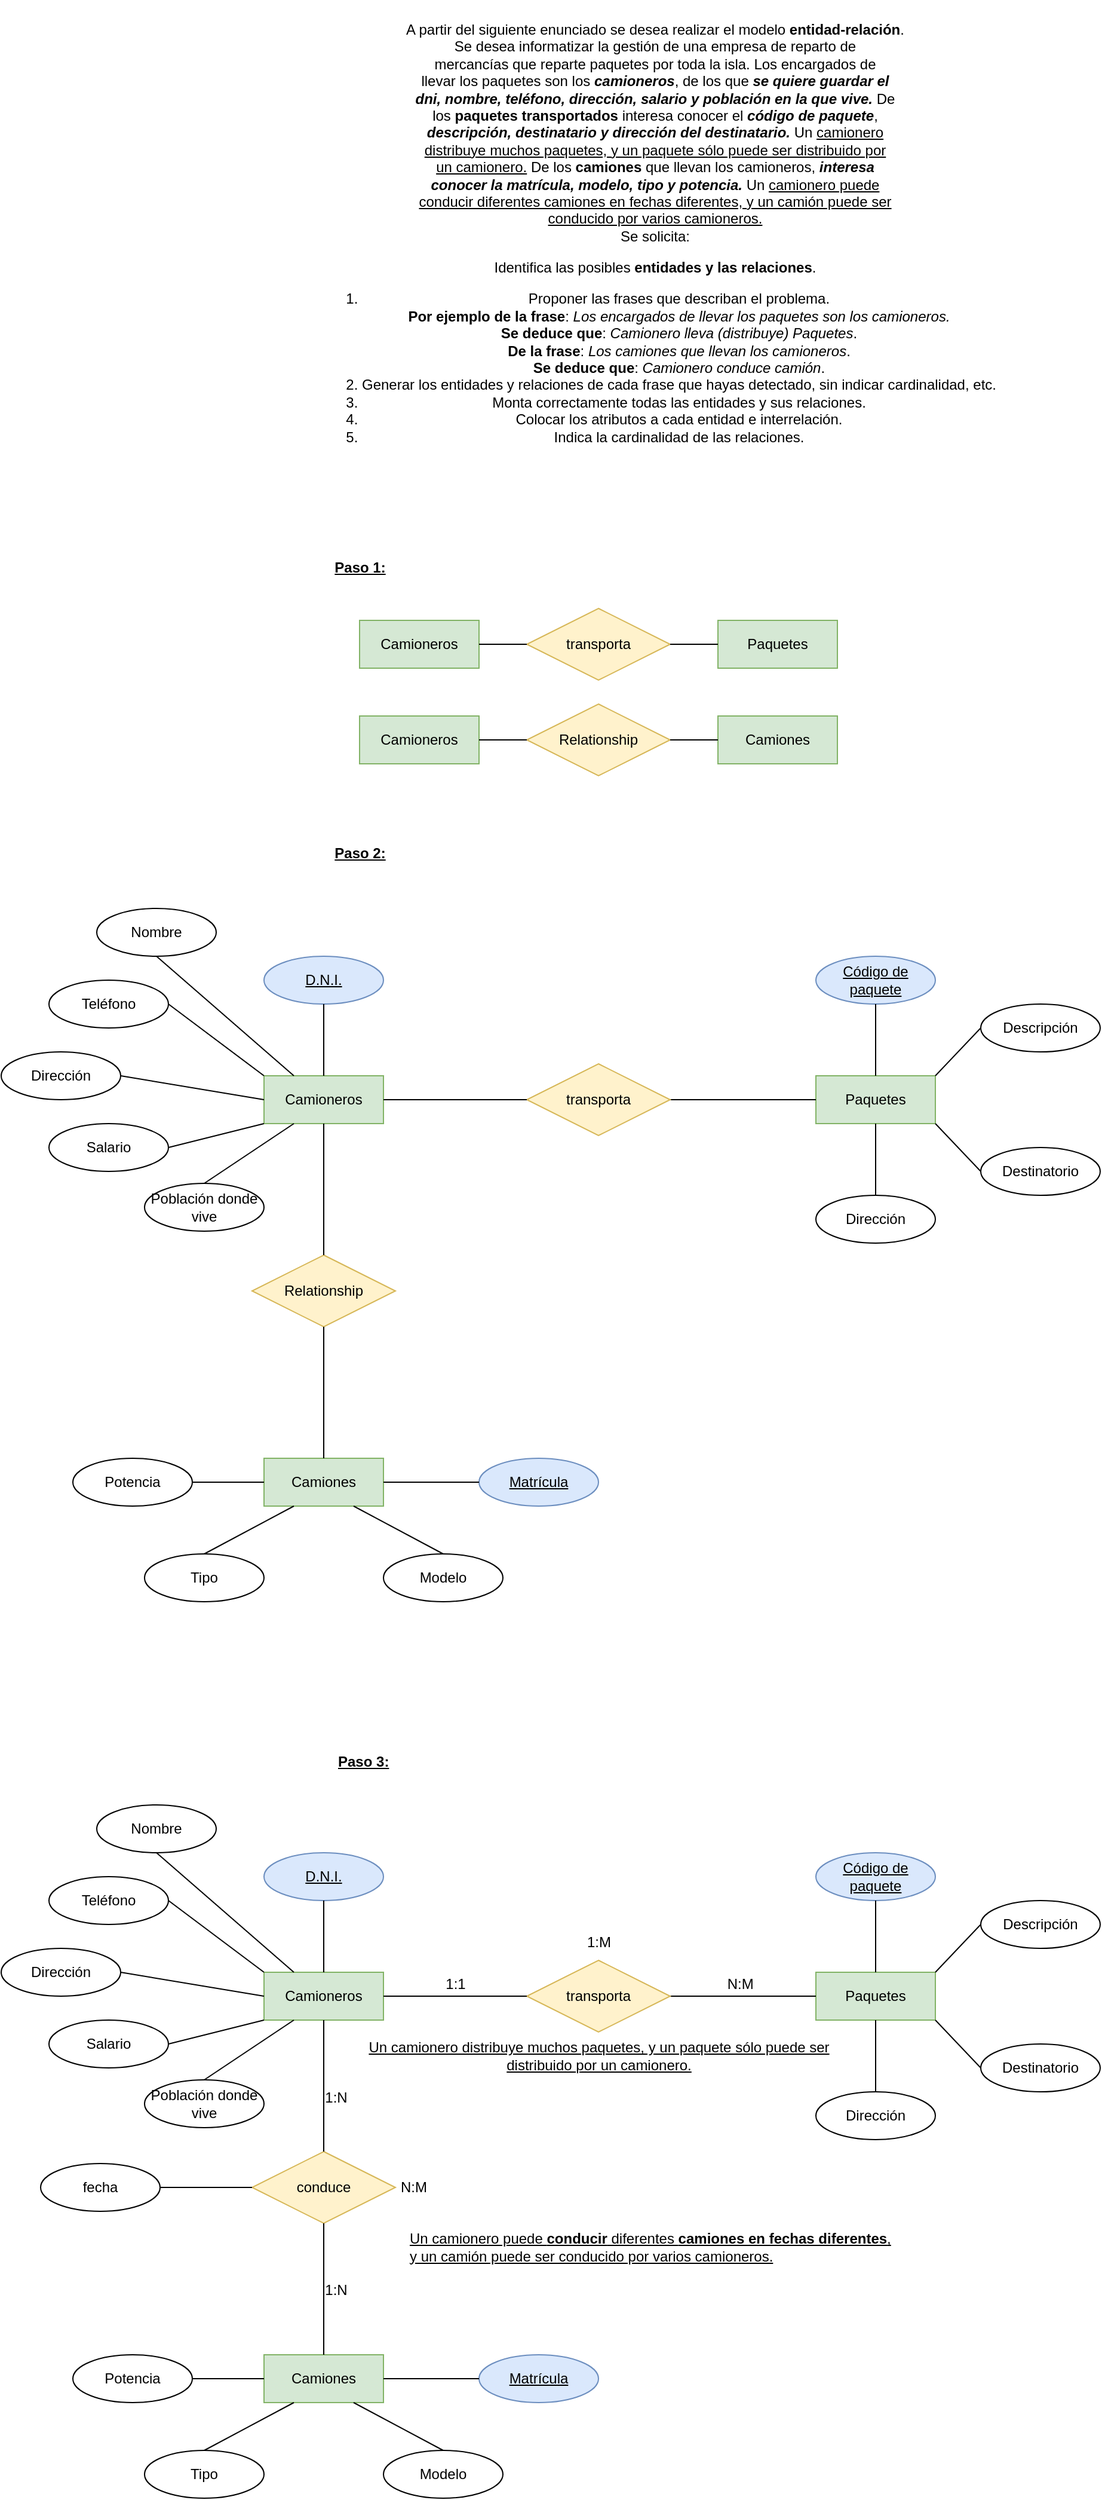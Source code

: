 <mxfile version="20.4.0" type="device"><diagram id="3pl7mdijwYtSRNSGxvLG" name="Ejercicio4"><mxGraphModel dx="3096" dy="876" grid="1" gridSize="10" guides="1" tooltips="1" connect="1" arrows="1" fold="1" page="1" pageScale="1" pageWidth="827" pageHeight="1169" math="0" shadow="0"><root><mxCell id="0"/><mxCell id="1" parent="0"/><mxCell id="mmFd-ZQFQTqR1eN0z9q4-2" value="&lt;p style=&quot;font-size: 12px;&quot; dir=&quot;auto&quot;&gt;&lt;font style=&quot;font-size: 12px;&quot;&gt;A partir del siguiente enunciado se desea realizar el modelo &lt;strong style=&quot;font-size: 12px;&quot;&gt;entidad-relación&lt;/strong&gt;.&lt;br style=&quot;font-size: 12px;&quot;&gt; Se desea informatizar la gestión de una empresa de reparto de &lt;br style=&quot;font-size: 12px;&quot;&gt;mercancías que reparte paquetes por toda la isla. Los encargados de &lt;br style=&quot;font-size: 12px;&quot;&gt;llevar los paquetes son los &lt;b&gt;&lt;i&gt;camioneros&lt;/i&gt;&lt;/b&gt;, de los que &lt;b&gt;&lt;i&gt;se quiere guardar el &lt;br style=&quot;font-size: 12px;&quot;&gt;dni, nombre, teléfono, dirección, salario y población en la que vive.&lt;/i&gt;&lt;/b&gt; De&lt;br style=&quot;font-size: 12px;&quot;&gt; los &lt;b&gt;paquetes transportados&lt;/b&gt; interesa conocer el &lt;i&gt;&lt;b&gt;código de paquete&lt;/b&gt;&lt;/i&gt;, &lt;br style=&quot;font-size: 12px;&quot;&gt;&lt;b&gt;&lt;i&gt;descripción, destinatario y dirección del destinatario.&lt;/i&gt;&lt;/b&gt; Un &lt;u&gt;camionero &lt;br style=&quot;font-size: 12px;&quot;&gt;distribuye muchos paquetes, y un paquete sólo puede ser distribuido por &lt;br style=&quot;font-size: 12px;&quot;&gt;un camionero.&lt;/u&gt; De los &lt;b&gt;camiones&lt;/b&gt; que llevan los camioneros, &lt;b&gt;&lt;i&gt;interesa &lt;br style=&quot;font-size: 12px;&quot;&gt;conocer la matrícula, modelo, tipo y potencia.&lt;/i&gt;&lt;/b&gt; Un &lt;u&gt;camionero puede &lt;br style=&quot;font-size: 12px;&quot;&gt;conducir diferentes camiones en fechas diferentes, y un camión puede ser&lt;br style=&quot;font-size: 12px;&quot;&gt; conducido por varios camioneros.&lt;br style=&quot;font-size: 12px;&quot;&gt;&lt;/u&gt;Se solicita:&lt;/font&gt;&lt;/p&gt;&lt;font style=&quot;font-size: 12px;&quot;&gt;Identifica las posibles &lt;strong style=&quot;font-size: 12px;&quot;&gt;entidades y las relaciones&lt;/strong&gt;.&lt;/font&gt;&lt;ol style=&quot;font-size: 12px;&quot; dir=&quot;auto&quot;&gt;&lt;li style=&quot;font-size: 12px;&quot;&gt;&lt;font style=&quot;font-size: 12px;&quot;&gt;Proponer las frases que describan el problema.&lt;br style=&quot;font-size: 12px;&quot;&gt;&lt;strong style=&quot;font-size: 12px;&quot;&gt;Por ejemplo de la frase&lt;/strong&gt;: &lt;em style=&quot;font-size: 12px;&quot;&gt;Los encargados de llevar los paquetes son los camioneros.&lt;/em&gt;&lt;br style=&quot;font-size: 12px;&quot;&gt;&lt;strong style=&quot;font-size: 12px;&quot;&gt;Se deduce que&lt;/strong&gt;: &lt;em style=&quot;font-size: 12px;&quot;&gt;Camionero lleva (distribuye) Paquetes&lt;/em&gt;.&lt;br style=&quot;font-size: 12px;&quot;&gt;&lt;strong style=&quot;font-size: 12px;&quot;&gt;De la frase&lt;/strong&gt;: &lt;em style=&quot;font-size: 12px;&quot;&gt;Los camiones que llevan los camioneros&lt;/em&gt;.&lt;br style=&quot;font-size: 12px;&quot;&gt;&lt;strong style=&quot;font-size: 12px;&quot;&gt;Se deduce que&lt;/strong&gt;: &lt;em style=&quot;font-size: 12px;&quot;&gt;Camionero conduce camión&lt;/em&gt;.&lt;/font&gt;&lt;/li&gt;&lt;li style=&quot;font-size: 12px;&quot;&gt;&lt;font style=&quot;font-size: 12px;&quot;&gt;Generar los entidades y relaciones de cada frase que hayas detectado, sin indicar cardinalidad, etc.&lt;/font&gt;&lt;/li&gt;&lt;li style=&quot;font-size: 12px;&quot;&gt;&lt;font style=&quot;font-size: 12px;&quot;&gt;Monta correctamente todas las entidades y sus relaciones.&lt;/font&gt;&lt;/li&gt;&lt;li style=&quot;font-size: 12px;&quot;&gt;&lt;font style=&quot;font-size: 12px;&quot;&gt;Colocar los atributos a cada entidad e interrelación.&lt;/font&gt;&lt;/li&gt;&lt;li style=&quot;font-size: 12px;&quot;&gt;&lt;font style=&quot;font-size: 12px;&quot;&gt;Indica la cardinalidad de las relaciones.&lt;/font&gt;&lt;/li&gt;&lt;/ol&gt;" style="text;html=1;align=center;verticalAlign=middle;resizable=0;points=[];autosize=1;strokeColor=none;fillColor=none;fontSize=12;" parent="1" vertex="1"><mxGeometry x="-708" width="590" height="390" as="geometry"/></mxCell><mxCell id="mmFd-ZQFQTqR1eN0z9q4-4" value="Camioneros" style="whiteSpace=wrap;html=1;align=center;fontSize=12;fillColor=#d5e8d4;strokeColor=#82b366;" parent="1" vertex="1"><mxGeometry x="-740" y="900" width="100" height="40" as="geometry"/></mxCell><mxCell id="mmFd-ZQFQTqR1eN0z9q4-5" value="Paquetes" style="whiteSpace=wrap;html=1;align=center;fontSize=12;fillColor=#d5e8d4;strokeColor=#82b366;" parent="1" vertex="1"><mxGeometry x="-278" y="900" width="100" height="40" as="geometry"/></mxCell><mxCell id="mmFd-ZQFQTqR1eN0z9q4-8" style="edgeStyle=orthogonalEdgeStyle;rounded=0;orthogonalLoop=1;jettySize=auto;html=1;exitX=1;exitY=0.5;exitDx=0;exitDy=0;entryX=0;entryY=0.5;entryDx=0;entryDy=0;fontSize=12;endArrow=none;endFill=0;" parent="1" source="mmFd-ZQFQTqR1eN0z9q4-6" target="mmFd-ZQFQTqR1eN0z9q4-5" edge="1"><mxGeometry relative="1" as="geometry"/></mxCell><mxCell id="mmFd-ZQFQTqR1eN0z9q4-6" value="transporta" style="shape=rhombus;perimeter=rhombusPerimeter;whiteSpace=wrap;html=1;align=center;fontSize=12;fillColor=#fff2cc;strokeColor=#d6b656;" parent="1" vertex="1"><mxGeometry x="-520" y="890" width="120" height="60" as="geometry"/></mxCell><mxCell id="mmFd-ZQFQTqR1eN0z9q4-7" value="" style="endArrow=none;html=1;rounded=0;fontSize=12;exitX=1;exitY=0.5;exitDx=0;exitDy=0;entryX=0;entryY=0.5;entryDx=0;entryDy=0;" parent="1" source="mmFd-ZQFQTqR1eN0z9q4-4" target="mmFd-ZQFQTqR1eN0z9q4-6" edge="1"><mxGeometry relative="1" as="geometry"><mxPoint x="-590" y="900" as="sourcePoint"/><mxPoint x="-430" y="900" as="targetPoint"/></mxGeometry></mxCell><mxCell id="mmFd-ZQFQTqR1eN0z9q4-9" value="Camiones" style="whiteSpace=wrap;html=1;align=center;fontSize=12;fillColor=#d5e8d4;strokeColor=#82b366;" parent="1" vertex="1"><mxGeometry x="-740" y="1220" width="100" height="40" as="geometry"/></mxCell><mxCell id="mmFd-ZQFQTqR1eN0z9q4-10" value="Relationship" style="shape=rhombus;perimeter=rhombusPerimeter;whiteSpace=wrap;html=1;align=center;fontSize=12;fillColor=#fff2cc;strokeColor=#d6b656;" parent="1" vertex="1"><mxGeometry x="-750" y="1050" width="120" height="60" as="geometry"/></mxCell><mxCell id="mmFd-ZQFQTqR1eN0z9q4-11" value="" style="endArrow=none;html=1;rounded=0;fontSize=12;exitX=0.5;exitY=0;exitDx=0;exitDy=0;entryX=0.5;entryY=1;entryDx=0;entryDy=0;" parent="1" source="mmFd-ZQFQTqR1eN0z9q4-9" target="mmFd-ZQFQTqR1eN0z9q4-10" edge="1"><mxGeometry relative="1" as="geometry"><mxPoint x="-640" y="1190" as="sourcePoint"/><mxPoint x="-480" y="1190" as="targetPoint"/></mxGeometry></mxCell><mxCell id="mmFd-ZQFQTqR1eN0z9q4-12" value="" style="endArrow=none;html=1;rounded=0;fontSize=12;exitX=0.5;exitY=0;exitDx=0;exitDy=0;entryX=0.5;entryY=1;entryDx=0;entryDy=0;" parent="1" source="mmFd-ZQFQTqR1eN0z9q4-10" target="mmFd-ZQFQTqR1eN0z9q4-4" edge="1"><mxGeometry relative="1" as="geometry"><mxPoint x="-630" y="1010" as="sourcePoint"/><mxPoint x="-470" y="1010" as="targetPoint"/></mxGeometry></mxCell><mxCell id="mmFd-ZQFQTqR1eN0z9q4-13" value="D.N.I." style="ellipse;whiteSpace=wrap;html=1;align=center;fontStyle=4;fontSize=12;fillColor=#dae8fc;strokeColor=#6c8ebf;" parent="1" vertex="1"><mxGeometry x="-740" y="800" width="100" height="40" as="geometry"/></mxCell><mxCell id="mmFd-ZQFQTqR1eN0z9q4-14" value="Nombre" style="ellipse;whiteSpace=wrap;html=1;align=center;fontSize=12;" parent="1" vertex="1"><mxGeometry x="-880" y="760" width="100" height="40" as="geometry"/></mxCell><mxCell id="mmFd-ZQFQTqR1eN0z9q4-15" value="Teléfono" style="ellipse;whiteSpace=wrap;html=1;align=center;fontSize=12;" parent="1" vertex="1"><mxGeometry x="-920" y="820" width="100" height="40" as="geometry"/></mxCell><mxCell id="mmFd-ZQFQTqR1eN0z9q4-16" value="Dirección" style="ellipse;whiteSpace=wrap;html=1;align=center;fontSize=12;" parent="1" vertex="1"><mxGeometry x="-960" y="880" width="100" height="40" as="geometry"/></mxCell><mxCell id="mmFd-ZQFQTqR1eN0z9q4-17" value="Salario" style="ellipse;whiteSpace=wrap;html=1;align=center;fontSize=12;" parent="1" vertex="1"><mxGeometry x="-920" y="940" width="100" height="40" as="geometry"/></mxCell><mxCell id="mmFd-ZQFQTqR1eN0z9q4-18" value="Población donde vive" style="ellipse;whiteSpace=wrap;html=1;align=center;fontSize=12;" parent="1" vertex="1"><mxGeometry x="-840" y="990" width="100" height="40" as="geometry"/></mxCell><mxCell id="mmFd-ZQFQTqR1eN0z9q4-20" value="" style="endArrow=none;html=1;rounded=0;fontSize=12;exitX=0.5;exitY=1;exitDx=0;exitDy=0;entryX=0.5;entryY=0;entryDx=0;entryDy=0;" parent="1" source="mmFd-ZQFQTqR1eN0z9q4-13" target="mmFd-ZQFQTqR1eN0z9q4-4" edge="1"><mxGeometry relative="1" as="geometry"><mxPoint x="-670" y="870" as="sourcePoint"/><mxPoint x="-520" y="870" as="targetPoint"/></mxGeometry></mxCell><mxCell id="mmFd-ZQFQTqR1eN0z9q4-21" value="" style="endArrow=none;html=1;rounded=0;fontSize=12;exitX=0.5;exitY=1;exitDx=0;exitDy=0;entryX=0.25;entryY=0;entryDx=0;entryDy=0;" parent="1" source="mmFd-ZQFQTqR1eN0z9q4-14" target="mmFd-ZQFQTqR1eN0z9q4-4" edge="1"><mxGeometry relative="1" as="geometry"><mxPoint x="-750" y="870" as="sourcePoint"/><mxPoint x="-590" y="870" as="targetPoint"/></mxGeometry></mxCell><mxCell id="mmFd-ZQFQTqR1eN0z9q4-22" value="" style="endArrow=none;html=1;rounded=0;fontSize=12;exitX=1;exitY=0.5;exitDx=0;exitDy=0;entryX=0;entryY=0;entryDx=0;entryDy=0;" parent="1" source="mmFd-ZQFQTqR1eN0z9q4-15" target="mmFd-ZQFQTqR1eN0z9q4-4" edge="1"><mxGeometry relative="1" as="geometry"><mxPoint x="-800" y="920" as="sourcePoint"/><mxPoint x="-640" y="920" as="targetPoint"/></mxGeometry></mxCell><mxCell id="mmFd-ZQFQTqR1eN0z9q4-23" value="" style="endArrow=none;html=1;rounded=0;fontSize=12;exitX=1;exitY=0.5;exitDx=0;exitDy=0;entryX=0;entryY=0.5;entryDx=0;entryDy=0;" parent="1" source="mmFd-ZQFQTqR1eN0z9q4-16" target="mmFd-ZQFQTqR1eN0z9q4-4" edge="1"><mxGeometry relative="1" as="geometry"><mxPoint x="-790" y="970" as="sourcePoint"/><mxPoint x="-630" y="970" as="targetPoint"/></mxGeometry></mxCell><mxCell id="mmFd-ZQFQTqR1eN0z9q4-24" value="" style="endArrow=none;html=1;rounded=0;fontSize=12;exitX=1;exitY=0.5;exitDx=0;exitDy=0;entryX=0;entryY=1;entryDx=0;entryDy=0;" parent="1" source="mmFd-ZQFQTqR1eN0z9q4-17" target="mmFd-ZQFQTqR1eN0z9q4-4" edge="1"><mxGeometry relative="1" as="geometry"><mxPoint x="-760" y="960" as="sourcePoint"/><mxPoint x="-600" y="960" as="targetPoint"/></mxGeometry></mxCell><mxCell id="mmFd-ZQFQTqR1eN0z9q4-25" value="" style="endArrow=none;html=1;rounded=0;fontSize=12;exitX=0.5;exitY=0;exitDx=0;exitDy=0;entryX=0.25;entryY=1;entryDx=0;entryDy=0;" parent="1" source="mmFd-ZQFQTqR1eN0z9q4-18" target="mmFd-ZQFQTqR1eN0z9q4-4" edge="1"><mxGeometry relative="1" as="geometry"><mxPoint x="-710" y="990" as="sourcePoint"/><mxPoint x="-550" y="990" as="targetPoint"/></mxGeometry></mxCell><mxCell id="mmFd-ZQFQTqR1eN0z9q4-26" value="Código de paquete" style="ellipse;whiteSpace=wrap;html=1;align=center;fontStyle=4;fontSize=12;fillColor=#dae8fc;strokeColor=#6c8ebf;" parent="1" vertex="1"><mxGeometry x="-278" y="800" width="100" height="40" as="geometry"/></mxCell><mxCell id="mmFd-ZQFQTqR1eN0z9q4-27" value="Descripción" style="ellipse;whiteSpace=wrap;html=1;align=center;fontSize=12;" parent="1" vertex="1"><mxGeometry x="-140" y="840" width="100" height="40" as="geometry"/></mxCell><mxCell id="mmFd-ZQFQTqR1eN0z9q4-28" value="Destinatorio" style="ellipse;whiteSpace=wrap;html=1;align=center;fontSize=12;" parent="1" vertex="1"><mxGeometry x="-140" y="960" width="100" height="40" as="geometry"/></mxCell><mxCell id="mmFd-ZQFQTqR1eN0z9q4-29" value="Dirección" style="ellipse;whiteSpace=wrap;html=1;align=center;fontSize=12;" parent="1" vertex="1"><mxGeometry x="-278" y="1000" width="100" height="40" as="geometry"/></mxCell><mxCell id="mmFd-ZQFQTqR1eN0z9q4-30" value="" style="endArrow=none;html=1;rounded=0;fontSize=12;exitX=0.5;exitY=1;exitDx=0;exitDy=0;entryX=0.5;entryY=0;entryDx=0;entryDy=0;" parent="1" source="mmFd-ZQFQTqR1eN0z9q4-26" target="mmFd-ZQFQTqR1eN0z9q4-5" edge="1"><mxGeometry relative="1" as="geometry"><mxPoint x="-240" y="880" as="sourcePoint"/><mxPoint x="-80" y="880" as="targetPoint"/></mxGeometry></mxCell><mxCell id="mmFd-ZQFQTqR1eN0z9q4-31" value="" style="endArrow=none;html=1;rounded=0;fontSize=12;exitX=1;exitY=0;exitDx=0;exitDy=0;entryX=0;entryY=0.5;entryDx=0;entryDy=0;" parent="1" source="mmFd-ZQFQTqR1eN0z9q4-5" target="mmFd-ZQFQTqR1eN0z9q4-27" edge="1"><mxGeometry relative="1" as="geometry"><mxPoint x="-160" y="910" as="sourcePoint"/><mxPoint y="910" as="targetPoint"/></mxGeometry></mxCell><mxCell id="mmFd-ZQFQTqR1eN0z9q4-32" value="" style="endArrow=none;html=1;rounded=0;fontSize=12;exitX=1;exitY=1;exitDx=0;exitDy=0;entryX=0;entryY=0.5;entryDx=0;entryDy=0;" parent="1" source="mmFd-ZQFQTqR1eN0z9q4-5" target="mmFd-ZQFQTqR1eN0z9q4-28" edge="1"><mxGeometry relative="1" as="geometry"><mxPoint x="-130" y="930" as="sourcePoint"/><mxPoint x="30" y="930" as="targetPoint"/></mxGeometry></mxCell><mxCell id="mmFd-ZQFQTqR1eN0z9q4-33" value="" style="endArrow=none;html=1;rounded=0;fontSize=12;exitX=0.5;exitY=1;exitDx=0;exitDy=0;entryX=0.5;entryY=0;entryDx=0;entryDy=0;" parent="1" source="mmFd-ZQFQTqR1eN0z9q4-5" target="mmFd-ZQFQTqR1eN0z9q4-29" edge="1"><mxGeometry relative="1" as="geometry"><mxPoint x="-180" y="990" as="sourcePoint"/><mxPoint x="-20" y="990" as="targetPoint"/></mxGeometry></mxCell><mxCell id="mmFd-ZQFQTqR1eN0z9q4-34" value="Matrícula" style="ellipse;whiteSpace=wrap;html=1;align=center;fontStyle=4;fontSize=12;fillColor=#dae8fc;strokeColor=#6c8ebf;" parent="1" vertex="1"><mxGeometry x="-560" y="1220" width="100" height="40" as="geometry"/></mxCell><mxCell id="mmFd-ZQFQTqR1eN0z9q4-35" value="Modelo" style="ellipse;whiteSpace=wrap;html=1;align=center;fontSize=12;" parent="1" vertex="1"><mxGeometry x="-640" y="1300" width="100" height="40" as="geometry"/></mxCell><mxCell id="mmFd-ZQFQTqR1eN0z9q4-36" value="Tipo" style="ellipse;whiteSpace=wrap;html=1;align=center;fontSize=12;" parent="1" vertex="1"><mxGeometry x="-840" y="1300" width="100" height="40" as="geometry"/></mxCell><mxCell id="mmFd-ZQFQTqR1eN0z9q4-37" value="Potencia" style="ellipse;whiteSpace=wrap;html=1;align=center;fontSize=12;" parent="1" vertex="1"><mxGeometry x="-900" y="1220" width="100" height="40" as="geometry"/></mxCell><mxCell id="mmFd-ZQFQTqR1eN0z9q4-39" value="" style="endArrow=none;html=1;rounded=0;fontSize=12;exitX=0.5;exitY=0;exitDx=0;exitDy=0;entryX=0.25;entryY=1;entryDx=0;entryDy=0;" parent="1" source="mmFd-ZQFQTqR1eN0z9q4-36" target="mmFd-ZQFQTqR1eN0z9q4-9" edge="1"><mxGeometry relative="1" as="geometry"><mxPoint x="-740" y="1370" as="sourcePoint"/><mxPoint x="-580" y="1370" as="targetPoint"/></mxGeometry></mxCell><mxCell id="mmFd-ZQFQTqR1eN0z9q4-40" value="" style="endArrow=none;html=1;rounded=0;fontSize=12;entryX=0;entryY=0.5;entryDx=0;entryDy=0;exitX=1;exitY=0.5;exitDx=0;exitDy=0;" parent="1" source="mmFd-ZQFQTqR1eN0z9q4-37" target="mmFd-ZQFQTqR1eN0z9q4-9" edge="1"><mxGeometry relative="1" as="geometry"><mxPoint x="-890" y="1290" as="sourcePoint"/><mxPoint x="-730" y="1290" as="targetPoint"/></mxGeometry></mxCell><mxCell id="mmFd-ZQFQTqR1eN0z9q4-41" value="" style="endArrow=none;html=1;rounded=0;fontSize=12;exitX=0.75;exitY=1;exitDx=0;exitDy=0;entryX=0.5;entryY=0;entryDx=0;entryDy=0;" parent="1" source="mmFd-ZQFQTqR1eN0z9q4-9" target="mmFd-ZQFQTqR1eN0z9q4-35" edge="1"><mxGeometry relative="1" as="geometry"><mxPoint x="-670" y="1310" as="sourcePoint"/><mxPoint x="-510" y="1310" as="targetPoint"/></mxGeometry></mxCell><mxCell id="mmFd-ZQFQTqR1eN0z9q4-42" value="" style="endArrow=none;html=1;rounded=0;fontSize=12;exitX=1;exitY=0.5;exitDx=0;exitDy=0;entryX=0;entryY=0.5;entryDx=0;entryDy=0;" parent="1" source="mmFd-ZQFQTqR1eN0z9q4-9" target="mmFd-ZQFQTqR1eN0z9q4-34" edge="1"><mxGeometry relative="1" as="geometry"><mxPoint x="-630" y="1250" as="sourcePoint"/><mxPoint x="-470" y="1250" as="targetPoint"/></mxGeometry></mxCell><mxCell id="i99W-4hkIwlJQHKhUWkC-1" value="Paso 1:" style="text;html=1;align=center;verticalAlign=middle;resizable=0;points=[];autosize=1;strokeColor=none;fillColor=none;fontStyle=5" vertex="1" parent="1"><mxGeometry x="-695" y="460" width="70" height="30" as="geometry"/></mxCell><mxCell id="i99W-4hkIwlJQHKhUWkC-5" value="Camioneros" style="whiteSpace=wrap;html=1;align=center;fontSize=12;fillColor=#d5e8d4;strokeColor=#82b366;" vertex="1" parent="1"><mxGeometry x="-660" y="519" width="100" height="40" as="geometry"/></mxCell><mxCell id="i99W-4hkIwlJQHKhUWkC-6" value="Paquetes" style="whiteSpace=wrap;html=1;align=center;fontSize=12;fillColor=#d5e8d4;strokeColor=#82b366;" vertex="1" parent="1"><mxGeometry x="-360" y="519" width="100" height="40" as="geometry"/></mxCell><mxCell id="i99W-4hkIwlJQHKhUWkC-7" value="transporta" style="shape=rhombus;perimeter=rhombusPerimeter;whiteSpace=wrap;html=1;align=center;fontSize=12;fillColor=#fff2cc;strokeColor=#d6b656;" vertex="1" parent="1"><mxGeometry x="-520" y="509" width="120" height="60" as="geometry"/></mxCell><mxCell id="i99W-4hkIwlJQHKhUWkC-8" value="Camiones" style="whiteSpace=wrap;html=1;align=center;fontSize=12;fillColor=#d5e8d4;strokeColor=#82b366;" vertex="1" parent="1"><mxGeometry x="-360" y="599" width="100" height="40" as="geometry"/></mxCell><mxCell id="i99W-4hkIwlJQHKhUWkC-9" value="Relationship" style="shape=rhombus;perimeter=rhombusPerimeter;whiteSpace=wrap;html=1;align=center;fontSize=12;fillColor=#fff2cc;strokeColor=#d6b656;" vertex="1" parent="1"><mxGeometry x="-520" y="589" width="120" height="60" as="geometry"/></mxCell><mxCell id="i99W-4hkIwlJQHKhUWkC-10" value="Camioneros" style="whiteSpace=wrap;html=1;align=center;fontSize=12;fillColor=#d5e8d4;strokeColor=#82b366;" vertex="1" parent="1"><mxGeometry x="-660" y="599" width="100" height="40" as="geometry"/></mxCell><mxCell id="i99W-4hkIwlJQHKhUWkC-15" value="" style="endArrow=none;html=1;rounded=0;exitX=1;exitY=0.5;exitDx=0;exitDy=0;entryX=0;entryY=0.5;entryDx=0;entryDy=0;" edge="1" parent="1" source="i99W-4hkIwlJQHKhUWkC-5" target="i99W-4hkIwlJQHKhUWkC-7"><mxGeometry relative="1" as="geometry"><mxPoint x="-530" y="620" as="sourcePoint"/><mxPoint x="-370" y="620" as="targetPoint"/></mxGeometry></mxCell><mxCell id="i99W-4hkIwlJQHKhUWkC-16" value="" style="endArrow=none;html=1;rounded=0;exitX=1;exitY=0.5;exitDx=0;exitDy=0;entryX=0;entryY=0.5;entryDx=0;entryDy=0;" edge="1" parent="1" source="i99W-4hkIwlJQHKhUWkC-7" target="i99W-4hkIwlJQHKhUWkC-6"><mxGeometry relative="1" as="geometry"><mxPoint x="-370" y="580" as="sourcePoint"/><mxPoint x="-380" y="580" as="targetPoint"/></mxGeometry></mxCell><mxCell id="i99W-4hkIwlJQHKhUWkC-17" value="" style="endArrow=none;html=1;rounded=0;exitX=1;exitY=0.5;exitDx=0;exitDy=0;entryX=0;entryY=0.5;entryDx=0;entryDy=0;" edge="1" parent="1" source="i99W-4hkIwlJQHKhUWkC-10" target="i99W-4hkIwlJQHKhUWkC-9"><mxGeometry relative="1" as="geometry"><mxPoint x="-520" y="560" as="sourcePoint"/><mxPoint x="-360" y="560" as="targetPoint"/></mxGeometry></mxCell><mxCell id="i99W-4hkIwlJQHKhUWkC-18" value="" style="endArrow=none;html=1;rounded=0;exitX=1;exitY=0.5;exitDx=0;exitDy=0;entryX=0;entryY=0.5;entryDx=0;entryDy=0;" edge="1" parent="1" source="i99W-4hkIwlJQHKhUWkC-9" target="i99W-4hkIwlJQHKhUWkC-8"><mxGeometry relative="1" as="geometry"><mxPoint x="-390" y="680" as="sourcePoint"/><mxPoint x="-230" y="680" as="targetPoint"/></mxGeometry></mxCell><mxCell id="i99W-4hkIwlJQHKhUWkC-19" value="Paso 2:" style="text;html=1;align=center;verticalAlign=middle;resizable=0;points=[];autosize=1;strokeColor=none;fillColor=none;fontStyle=5" vertex="1" parent="1"><mxGeometry x="-695" y="699" width="70" height="30" as="geometry"/></mxCell><mxCell id="i99W-4hkIwlJQHKhUWkC-21" value="Paso 3:" style="text;whiteSpace=wrap;html=1;fontStyle=5" vertex="1" parent="1"><mxGeometry x="-680" y="1460" width="70" height="40" as="geometry"/></mxCell><mxCell id="i99W-4hkIwlJQHKhUWkC-22" value="Camioneros" style="whiteSpace=wrap;html=1;align=center;fontSize=12;fillColor=#d5e8d4;strokeColor=#82b366;" vertex="1" parent="1"><mxGeometry x="-740" y="1650" width="100" height="40" as="geometry"/></mxCell><mxCell id="i99W-4hkIwlJQHKhUWkC-23" value="Paquetes" style="whiteSpace=wrap;html=1;align=center;fontSize=12;fillColor=#d5e8d4;strokeColor=#82b366;" vertex="1" parent="1"><mxGeometry x="-278" y="1650" width="100" height="40" as="geometry"/></mxCell><mxCell id="i99W-4hkIwlJQHKhUWkC-24" style="edgeStyle=orthogonalEdgeStyle;rounded=0;orthogonalLoop=1;jettySize=auto;html=1;exitX=1;exitY=0.5;exitDx=0;exitDy=0;entryX=0;entryY=0.5;entryDx=0;entryDy=0;fontSize=12;endArrow=none;endFill=0;" edge="1" parent="1" source="i99W-4hkIwlJQHKhUWkC-25" target="i99W-4hkIwlJQHKhUWkC-23"><mxGeometry relative="1" as="geometry"/></mxCell><mxCell id="i99W-4hkIwlJQHKhUWkC-61" value="N:M&amp;nbsp;" style="edgeLabel;html=1;align=center;verticalAlign=middle;resizable=0;points=[];fontSize=12;" vertex="1" connectable="0" parent="i99W-4hkIwlJQHKhUWkC-24"><mxGeometry x="-0.227" y="2" relative="1" as="geometry"><mxPoint x="13" y="-8" as="offset"/></mxGeometry></mxCell><mxCell id="i99W-4hkIwlJQHKhUWkC-25" value="transporta" style="shape=rhombus;perimeter=rhombusPerimeter;whiteSpace=wrap;html=1;align=center;fontSize=12;fillColor=#fff2cc;strokeColor=#d6b656;" vertex="1" parent="1"><mxGeometry x="-520" y="1640" width="120" height="60" as="geometry"/></mxCell><mxCell id="i99W-4hkIwlJQHKhUWkC-26" value="" style="endArrow=none;html=1;rounded=0;fontSize=12;exitX=1;exitY=0.5;exitDx=0;exitDy=0;entryX=0;entryY=0.5;entryDx=0;entryDy=0;" edge="1" parent="1" source="i99W-4hkIwlJQHKhUWkC-22" target="i99W-4hkIwlJQHKhUWkC-25"><mxGeometry relative="1" as="geometry"><mxPoint x="-590" y="1650" as="sourcePoint"/><mxPoint x="-430" y="1650" as="targetPoint"/></mxGeometry></mxCell><mxCell id="i99W-4hkIwlJQHKhUWkC-62" value="1:1" style="edgeLabel;html=1;align=center;verticalAlign=middle;resizable=0;points=[];fontSize=12;" vertex="1" connectable="0" parent="i99W-4hkIwlJQHKhUWkC-26"><mxGeometry x="0.286" relative="1" as="geometry"><mxPoint x="-17" y="-10" as="offset"/></mxGeometry></mxCell><mxCell id="i99W-4hkIwlJQHKhUWkC-27" value="Camiones" style="whiteSpace=wrap;html=1;align=center;fontSize=12;fillColor=#d5e8d4;strokeColor=#82b366;" vertex="1" parent="1"><mxGeometry x="-740" y="1970" width="100" height="40" as="geometry"/></mxCell><mxCell id="i99W-4hkIwlJQHKhUWkC-28" value="conduce" style="shape=rhombus;perimeter=rhombusPerimeter;whiteSpace=wrap;html=1;align=center;fontSize=12;fillColor=#fff2cc;strokeColor=#d6b656;" vertex="1" parent="1"><mxGeometry x="-750" y="1800" width="120" height="60" as="geometry"/></mxCell><mxCell id="i99W-4hkIwlJQHKhUWkC-29" value="" style="endArrow=none;html=1;rounded=0;fontSize=12;exitX=0.5;exitY=0;exitDx=0;exitDy=0;entryX=0.5;entryY=1;entryDx=0;entryDy=0;" edge="1" parent="1" source="i99W-4hkIwlJQHKhUWkC-27" target="i99W-4hkIwlJQHKhUWkC-28"><mxGeometry relative="1" as="geometry"><mxPoint x="-640" y="1940" as="sourcePoint"/><mxPoint x="-480" y="1940" as="targetPoint"/></mxGeometry></mxCell><mxCell id="i99W-4hkIwlJQHKhUWkC-67" value="1:N" style="edgeLabel;html=1;align=center;verticalAlign=middle;resizable=0;points=[];fontSize=12;" vertex="1" connectable="0" parent="i99W-4hkIwlJQHKhUWkC-29"><mxGeometry x="-0.226" y="-1" relative="1" as="geometry"><mxPoint x="9" y="-12" as="offset"/></mxGeometry></mxCell><mxCell id="i99W-4hkIwlJQHKhUWkC-30" value="" style="endArrow=none;html=1;rounded=0;fontSize=12;exitX=0.5;exitY=0;exitDx=0;exitDy=0;entryX=0.5;entryY=1;entryDx=0;entryDy=0;" edge="1" parent="1" source="i99W-4hkIwlJQHKhUWkC-28" target="i99W-4hkIwlJQHKhUWkC-22"><mxGeometry relative="1" as="geometry"><mxPoint x="-630" y="1760" as="sourcePoint"/><mxPoint x="-470" y="1760" as="targetPoint"/></mxGeometry></mxCell><mxCell id="i99W-4hkIwlJQHKhUWkC-68" value="1:N" style="edgeLabel;html=1;align=center;verticalAlign=middle;resizable=0;points=[];fontSize=12;" vertex="1" connectable="0" parent="i99W-4hkIwlJQHKhUWkC-30"><mxGeometry x="-0.486" y="-1" relative="1" as="geometry"><mxPoint x="9" y="-17" as="offset"/></mxGeometry></mxCell><mxCell id="i99W-4hkIwlJQHKhUWkC-31" value="D.N.I." style="ellipse;whiteSpace=wrap;html=1;align=center;fontStyle=4;fontSize=12;fillColor=#dae8fc;strokeColor=#6c8ebf;" vertex="1" parent="1"><mxGeometry x="-740" y="1550" width="100" height="40" as="geometry"/></mxCell><mxCell id="i99W-4hkIwlJQHKhUWkC-32" value="Nombre" style="ellipse;whiteSpace=wrap;html=1;align=center;fontSize=12;" vertex="1" parent="1"><mxGeometry x="-880" y="1510" width="100" height="40" as="geometry"/></mxCell><mxCell id="i99W-4hkIwlJQHKhUWkC-33" value="Teléfono" style="ellipse;whiteSpace=wrap;html=1;align=center;fontSize=12;" vertex="1" parent="1"><mxGeometry x="-920" y="1570" width="100" height="40" as="geometry"/></mxCell><mxCell id="i99W-4hkIwlJQHKhUWkC-34" value="Dirección" style="ellipse;whiteSpace=wrap;html=1;align=center;fontSize=12;" vertex="1" parent="1"><mxGeometry x="-960" y="1630" width="100" height="40" as="geometry"/></mxCell><mxCell id="i99W-4hkIwlJQHKhUWkC-35" value="Salario" style="ellipse;whiteSpace=wrap;html=1;align=center;fontSize=12;" vertex="1" parent="1"><mxGeometry x="-920" y="1690" width="100" height="40" as="geometry"/></mxCell><mxCell id="i99W-4hkIwlJQHKhUWkC-36" value="Población donde vive" style="ellipse;whiteSpace=wrap;html=1;align=center;fontSize=12;" vertex="1" parent="1"><mxGeometry x="-840" y="1740" width="100" height="40" as="geometry"/></mxCell><mxCell id="i99W-4hkIwlJQHKhUWkC-37" value="" style="endArrow=none;html=1;rounded=0;fontSize=12;exitX=0.5;exitY=1;exitDx=0;exitDy=0;entryX=0.5;entryY=0;entryDx=0;entryDy=0;" edge="1" parent="1" source="i99W-4hkIwlJQHKhUWkC-31" target="i99W-4hkIwlJQHKhUWkC-22"><mxGeometry relative="1" as="geometry"><mxPoint x="-670" y="1620" as="sourcePoint"/><mxPoint x="-520" y="1620" as="targetPoint"/></mxGeometry></mxCell><mxCell id="i99W-4hkIwlJQHKhUWkC-38" value="" style="endArrow=none;html=1;rounded=0;fontSize=12;exitX=0.5;exitY=1;exitDx=0;exitDy=0;entryX=0.25;entryY=0;entryDx=0;entryDy=0;" edge="1" parent="1" source="i99W-4hkIwlJQHKhUWkC-32" target="i99W-4hkIwlJQHKhUWkC-22"><mxGeometry relative="1" as="geometry"><mxPoint x="-750" y="1620" as="sourcePoint"/><mxPoint x="-590" y="1620" as="targetPoint"/></mxGeometry></mxCell><mxCell id="i99W-4hkIwlJQHKhUWkC-39" value="" style="endArrow=none;html=1;rounded=0;fontSize=12;exitX=1;exitY=0.5;exitDx=0;exitDy=0;entryX=0;entryY=0;entryDx=0;entryDy=0;" edge="1" parent="1" source="i99W-4hkIwlJQHKhUWkC-33" target="i99W-4hkIwlJQHKhUWkC-22"><mxGeometry relative="1" as="geometry"><mxPoint x="-800" y="1670" as="sourcePoint"/><mxPoint x="-640" y="1670" as="targetPoint"/></mxGeometry></mxCell><mxCell id="i99W-4hkIwlJQHKhUWkC-40" value="" style="endArrow=none;html=1;rounded=0;fontSize=12;exitX=1;exitY=0.5;exitDx=0;exitDy=0;entryX=0;entryY=0.5;entryDx=0;entryDy=0;" edge="1" parent="1" source="i99W-4hkIwlJQHKhUWkC-34" target="i99W-4hkIwlJQHKhUWkC-22"><mxGeometry relative="1" as="geometry"><mxPoint x="-790" y="1720" as="sourcePoint"/><mxPoint x="-630" y="1720" as="targetPoint"/></mxGeometry></mxCell><mxCell id="i99W-4hkIwlJQHKhUWkC-41" value="" style="endArrow=none;html=1;rounded=0;fontSize=12;exitX=1;exitY=0.5;exitDx=0;exitDy=0;entryX=0;entryY=1;entryDx=0;entryDy=0;" edge="1" parent="1" source="i99W-4hkIwlJQHKhUWkC-35" target="i99W-4hkIwlJQHKhUWkC-22"><mxGeometry relative="1" as="geometry"><mxPoint x="-760" y="1710" as="sourcePoint"/><mxPoint x="-600" y="1710" as="targetPoint"/></mxGeometry></mxCell><mxCell id="i99W-4hkIwlJQHKhUWkC-42" value="" style="endArrow=none;html=1;rounded=0;fontSize=12;exitX=0.5;exitY=0;exitDx=0;exitDy=0;entryX=0.25;entryY=1;entryDx=0;entryDy=0;" edge="1" parent="1" source="i99W-4hkIwlJQHKhUWkC-36" target="i99W-4hkIwlJQHKhUWkC-22"><mxGeometry relative="1" as="geometry"><mxPoint x="-710" y="1740" as="sourcePoint"/><mxPoint x="-550" y="1740" as="targetPoint"/></mxGeometry></mxCell><mxCell id="i99W-4hkIwlJQHKhUWkC-43" value="Código de paquete" style="ellipse;whiteSpace=wrap;html=1;align=center;fontStyle=4;fontSize=12;fillColor=#dae8fc;strokeColor=#6c8ebf;" vertex="1" parent="1"><mxGeometry x="-278" y="1550" width="100" height="40" as="geometry"/></mxCell><mxCell id="i99W-4hkIwlJQHKhUWkC-44" value="Descripción" style="ellipse;whiteSpace=wrap;html=1;align=center;fontSize=12;" vertex="1" parent="1"><mxGeometry x="-140" y="1590" width="100" height="40" as="geometry"/></mxCell><mxCell id="i99W-4hkIwlJQHKhUWkC-45" value="Destinatorio" style="ellipse;whiteSpace=wrap;html=1;align=center;fontSize=12;" vertex="1" parent="1"><mxGeometry x="-140" y="1710" width="100" height="40" as="geometry"/></mxCell><mxCell id="i99W-4hkIwlJQHKhUWkC-46" value="Dirección" style="ellipse;whiteSpace=wrap;html=1;align=center;fontSize=12;" vertex="1" parent="1"><mxGeometry x="-278" y="1750" width="100" height="40" as="geometry"/></mxCell><mxCell id="i99W-4hkIwlJQHKhUWkC-47" value="" style="endArrow=none;html=1;rounded=0;fontSize=12;exitX=0.5;exitY=1;exitDx=0;exitDy=0;entryX=0.5;entryY=0;entryDx=0;entryDy=0;" edge="1" parent="1" source="i99W-4hkIwlJQHKhUWkC-43" target="i99W-4hkIwlJQHKhUWkC-23"><mxGeometry relative="1" as="geometry"><mxPoint x="-240" y="1630" as="sourcePoint"/><mxPoint x="-80" y="1630" as="targetPoint"/></mxGeometry></mxCell><mxCell id="i99W-4hkIwlJQHKhUWkC-48" value="" style="endArrow=none;html=1;rounded=0;fontSize=12;exitX=1;exitY=0;exitDx=0;exitDy=0;entryX=0;entryY=0.5;entryDx=0;entryDy=0;" edge="1" parent="1" source="i99W-4hkIwlJQHKhUWkC-23" target="i99W-4hkIwlJQHKhUWkC-44"><mxGeometry relative="1" as="geometry"><mxPoint x="-160" y="1660" as="sourcePoint"/><mxPoint y="1660" as="targetPoint"/></mxGeometry></mxCell><mxCell id="i99W-4hkIwlJQHKhUWkC-49" value="" style="endArrow=none;html=1;rounded=0;fontSize=12;exitX=1;exitY=1;exitDx=0;exitDy=0;entryX=0;entryY=0.5;entryDx=0;entryDy=0;" edge="1" parent="1" source="i99W-4hkIwlJQHKhUWkC-23" target="i99W-4hkIwlJQHKhUWkC-45"><mxGeometry relative="1" as="geometry"><mxPoint x="-130" y="1680" as="sourcePoint"/><mxPoint x="30" y="1680" as="targetPoint"/></mxGeometry></mxCell><mxCell id="i99W-4hkIwlJQHKhUWkC-50" value="" style="endArrow=none;html=1;rounded=0;fontSize=12;exitX=0.5;exitY=1;exitDx=0;exitDy=0;entryX=0.5;entryY=0;entryDx=0;entryDy=0;" edge="1" parent="1" source="i99W-4hkIwlJQHKhUWkC-23" target="i99W-4hkIwlJQHKhUWkC-46"><mxGeometry relative="1" as="geometry"><mxPoint x="-180" y="1740" as="sourcePoint"/><mxPoint x="-20" y="1740" as="targetPoint"/></mxGeometry></mxCell><mxCell id="i99W-4hkIwlJQHKhUWkC-51" value="Matrícula" style="ellipse;whiteSpace=wrap;html=1;align=center;fontStyle=4;fontSize=12;fillColor=#dae8fc;strokeColor=#6c8ebf;" vertex="1" parent="1"><mxGeometry x="-560" y="1970" width="100" height="40" as="geometry"/></mxCell><mxCell id="i99W-4hkIwlJQHKhUWkC-52" value="Modelo" style="ellipse;whiteSpace=wrap;html=1;align=center;fontSize=12;" vertex="1" parent="1"><mxGeometry x="-640" y="2050" width="100" height="40" as="geometry"/></mxCell><mxCell id="i99W-4hkIwlJQHKhUWkC-53" value="Tipo" style="ellipse;whiteSpace=wrap;html=1;align=center;fontSize=12;" vertex="1" parent="1"><mxGeometry x="-840" y="2050" width="100" height="40" as="geometry"/></mxCell><mxCell id="i99W-4hkIwlJQHKhUWkC-54" value="Potencia" style="ellipse;whiteSpace=wrap;html=1;align=center;fontSize=12;" vertex="1" parent="1"><mxGeometry x="-900" y="1970" width="100" height="40" as="geometry"/></mxCell><mxCell id="i99W-4hkIwlJQHKhUWkC-55" value="" style="endArrow=none;html=1;rounded=0;fontSize=12;exitX=0.5;exitY=0;exitDx=0;exitDy=0;entryX=0.25;entryY=1;entryDx=0;entryDy=0;" edge="1" parent="1" source="i99W-4hkIwlJQHKhUWkC-53" target="i99W-4hkIwlJQHKhUWkC-27"><mxGeometry relative="1" as="geometry"><mxPoint x="-740" y="2120" as="sourcePoint"/><mxPoint x="-580" y="2120" as="targetPoint"/></mxGeometry></mxCell><mxCell id="i99W-4hkIwlJQHKhUWkC-56" value="" style="endArrow=none;html=1;rounded=0;fontSize=12;entryX=0;entryY=0.5;entryDx=0;entryDy=0;exitX=1;exitY=0.5;exitDx=0;exitDy=0;" edge="1" parent="1" source="i99W-4hkIwlJQHKhUWkC-54" target="i99W-4hkIwlJQHKhUWkC-27"><mxGeometry relative="1" as="geometry"><mxPoint x="-890" y="2040" as="sourcePoint"/><mxPoint x="-730" y="2040" as="targetPoint"/></mxGeometry></mxCell><mxCell id="i99W-4hkIwlJQHKhUWkC-57" value="" style="endArrow=none;html=1;rounded=0;fontSize=12;exitX=0.75;exitY=1;exitDx=0;exitDy=0;entryX=0.5;entryY=0;entryDx=0;entryDy=0;" edge="1" parent="1" source="i99W-4hkIwlJQHKhUWkC-27" target="i99W-4hkIwlJQHKhUWkC-52"><mxGeometry relative="1" as="geometry"><mxPoint x="-670" y="2060" as="sourcePoint"/><mxPoint x="-510" y="2060" as="targetPoint"/></mxGeometry></mxCell><mxCell id="i99W-4hkIwlJQHKhUWkC-58" value="" style="endArrow=none;html=1;rounded=0;fontSize=12;exitX=1;exitY=0.5;exitDx=0;exitDy=0;entryX=0;entryY=0.5;entryDx=0;entryDy=0;" edge="1" parent="1" source="i99W-4hkIwlJQHKhUWkC-27" target="i99W-4hkIwlJQHKhUWkC-51"><mxGeometry relative="1" as="geometry"><mxPoint x="-630" y="2000" as="sourcePoint"/><mxPoint x="-470" y="2000" as="targetPoint"/></mxGeometry></mxCell><mxCell id="i99W-4hkIwlJQHKhUWkC-60" value="&lt;u&gt;Un&amp;nbsp;camionero puede&amp;nbsp;&lt;b&gt;conducir&lt;/b&gt; diferentes &lt;b&gt;camiones en fechas diferentes&lt;/b&gt;, &lt;br&gt;y un camión puede ser conducido por varios camioneros.&lt;/u&gt;" style="text;html=1;align=left;verticalAlign=middle;resizable=0;points=[];autosize=1;strokeColor=none;fillColor=none;" vertex="1" parent="1"><mxGeometry x="-620" y="1860" width="430" height="40" as="geometry"/></mxCell><mxCell id="i99W-4hkIwlJQHKhUWkC-63" value="1:M" style="text;html=1;align=center;verticalAlign=middle;resizable=0;points=[];autosize=1;strokeColor=none;fillColor=none;fontSize=12;" vertex="1" parent="1"><mxGeometry x="-480" y="1610" width="40" height="30" as="geometry"/></mxCell><mxCell id="i99W-4hkIwlJQHKhUWkC-64" value="&lt;u&gt;Un&amp;nbsp;camionero distribuye muchos paquetes, y un paquete sólo puede ser &lt;br&gt;distribuido por un camionero.&lt;/u&gt;" style="text;html=1;align=center;verticalAlign=middle;resizable=0;points=[];autosize=1;strokeColor=none;fillColor=none;" vertex="1" parent="1"><mxGeometry x="-665" y="1700" width="410" height="40" as="geometry"/></mxCell><mxCell id="i99W-4hkIwlJQHKhUWkC-65" value="fecha" style="ellipse;whiteSpace=wrap;html=1;align=center;" vertex="1" parent="1"><mxGeometry x="-927" y="1810" width="100" height="40" as="geometry"/></mxCell><mxCell id="i99W-4hkIwlJQHKhUWkC-66" value="" style="endArrow=none;html=1;rounded=0;exitX=1;exitY=0.5;exitDx=0;exitDy=0;entryX=0;entryY=0.5;entryDx=0;entryDy=0;" edge="1" parent="1" source="i99W-4hkIwlJQHKhUWkC-65" target="i99W-4hkIwlJQHKhUWkC-28"><mxGeometry relative="1" as="geometry"><mxPoint x="-820" y="1870" as="sourcePoint"/><mxPoint x="-660" y="1870" as="targetPoint"/></mxGeometry></mxCell><mxCell id="i99W-4hkIwlJQHKhUWkC-69" value="N:M" style="text;html=1;align=center;verticalAlign=middle;resizable=0;points=[];autosize=1;strokeColor=none;fillColor=none;" vertex="1" parent="1"><mxGeometry x="-640" y="1815" width="50" height="30" as="geometry"/></mxCell></root></mxGraphModel></diagram></mxfile>